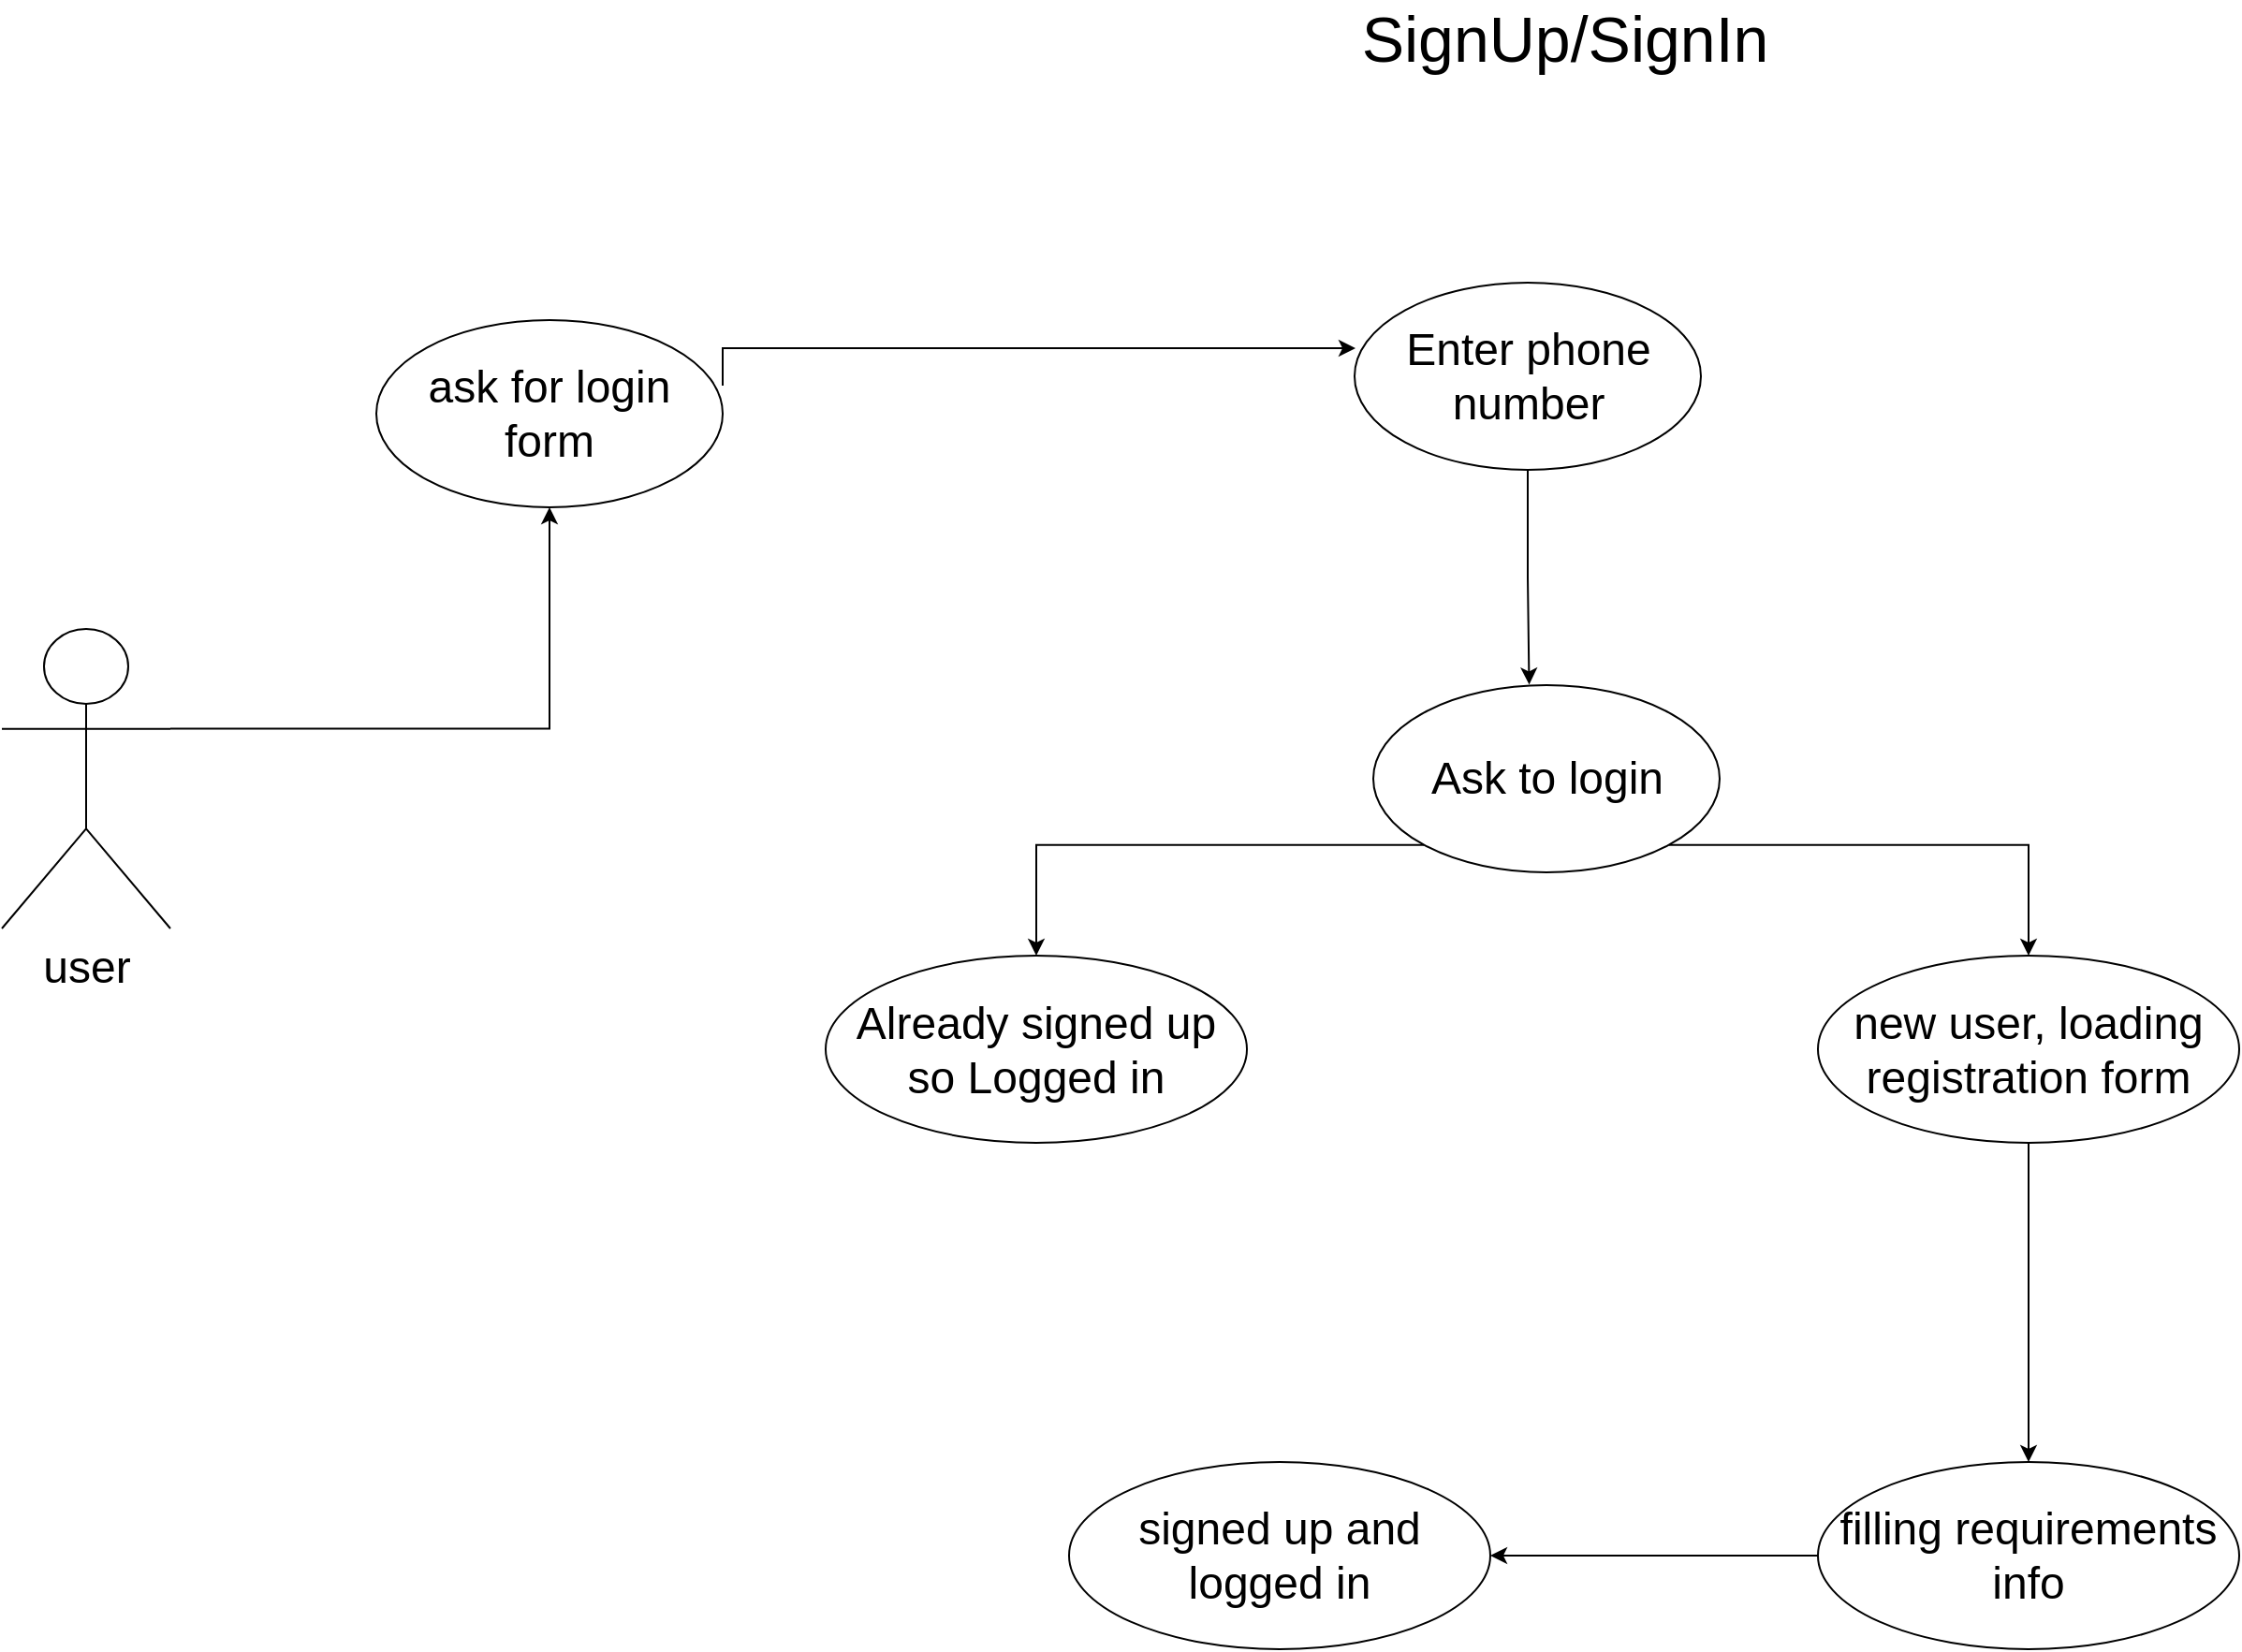 <mxfile version="10.6.0" type="github"><diagram id="Jn3EEvx-afWV9pZab_13" name="Page-1"><mxGraphModel dx="1836" dy="1328" grid="1" gridSize="10" guides="1" tooltips="1" connect="1" arrows="1" fold="1" page="1" pageScale="1" pageWidth="850" pageHeight="1100" math="0" shadow="0"><root><mxCell id="0"/><mxCell id="1" parent="0"/><mxCell id="ADSeWft-DFdcZ_2G2r-L-12" style="edgeStyle=orthogonalEdgeStyle;rounded=0;orthogonalLoop=1;jettySize=auto;html=1;exitX=1;exitY=0.333;exitDx=0;exitDy=0;exitPerimeter=0;fontSize=24;" parent="1" source="ADSeWft-DFdcZ_2G2r-L-1" target="ADSeWft-DFdcZ_2G2r-L-11" edge="1"><mxGeometry relative="1" as="geometry"/></mxCell><mxCell id="ADSeWft-DFdcZ_2G2r-L-1" value="user&lt;br style=&quot;font-size: 24px;&quot;&gt;" style="shape=umlActor;verticalLabelPosition=bottom;labelBackgroundColor=#ffffff;verticalAlign=top;html=1;outlineConnect=0;fontSize=24;" parent="1" vertex="1"><mxGeometry x="30" y="375" width="90" height="160" as="geometry"/></mxCell><mxCell id="ADSeWft-DFdcZ_2G2r-L-3" value="&lt;font style=&quot;font-size: 34px&quot;&gt;SignUp/SignIn&lt;/font&gt;" style="text;html=1;strokeColor=none;fillColor=none;align=center;verticalAlign=middle;whiteSpace=wrap;rounded=0;" parent="1" vertex="1"><mxGeometry x="845" y="50" width="40" height="20" as="geometry"/></mxCell><mxCell id="ADSeWft-DFdcZ_2G2r-L-16" style="edgeStyle=orthogonalEdgeStyle;rounded=0;orthogonalLoop=1;jettySize=auto;html=1;exitX=1;exitY=0.5;exitDx=0;exitDy=0;entryX=0;entryY=0.5;entryDx=0;entryDy=0;fontSize=24;fontColor=#000000;" parent="1" edge="1"><mxGeometry relative="1" as="geometry"><mxPoint x="415" y="245" as="sourcePoint"/><mxPoint x="753" y="225" as="targetPoint"/><Array as="points"><mxPoint x="415" y="225"/></Array></mxGeometry></mxCell><mxCell id="ADSeWft-DFdcZ_2G2r-L-11" value="ask for login form" style="ellipse;whiteSpace=wrap;html=1;fontSize=24;" parent="1" vertex="1"><mxGeometry x="230" y="210" width="185" height="100" as="geometry"/></mxCell><mxCell id="ADSeWft-DFdcZ_2G2r-L-18" style="edgeStyle=orthogonalEdgeStyle;rounded=0;orthogonalLoop=1;jettySize=auto;html=1;exitX=0.5;exitY=1;exitDx=0;exitDy=0;entryX=0.45;entryY=-0.003;entryDx=0;entryDy=0;entryPerimeter=0;fontSize=24;fontColor=#000000;" parent="1" source="ADSeWft-DFdcZ_2G2r-L-15" target="ADSeWft-DFdcZ_2G2r-L-17" edge="1"><mxGeometry relative="1" as="geometry"/></mxCell><mxCell id="ADSeWft-DFdcZ_2G2r-L-15" value="Enter phone number" style="ellipse;whiteSpace=wrap;html=1;fontSize=24;" parent="1" vertex="1"><mxGeometry x="752.5" y="190" width="185" height="100" as="geometry"/></mxCell><mxCell id="ADSeWft-DFdcZ_2G2r-L-20" style="edgeStyle=orthogonalEdgeStyle;rounded=0;orthogonalLoop=1;jettySize=auto;html=1;exitX=0;exitY=1;exitDx=0;exitDy=0;fontSize=24;fontColor=#000000;entryX=0.5;entryY=0;entryDx=0;entryDy=0;" parent="1" source="ADSeWft-DFdcZ_2G2r-L-17" target="ADSeWft-DFdcZ_2G2r-L-19" edge="1"><mxGeometry relative="1" as="geometry"><mxPoint x="350" y="550" as="targetPoint"/></mxGeometry></mxCell><mxCell id="ADSeWft-DFdcZ_2G2r-L-22" style="edgeStyle=orthogonalEdgeStyle;rounded=0;orthogonalLoop=1;jettySize=auto;html=1;exitX=1;exitY=1;exitDx=0;exitDy=0;fontSize=24;fontColor=#000000;entryX=0.5;entryY=0;entryDx=0;entryDy=0;" parent="1" source="ADSeWft-DFdcZ_2G2r-L-17" target="ADSeWft-DFdcZ_2G2r-L-21" edge="1"><mxGeometry relative="1" as="geometry"><mxPoint x="1153" y="540" as="targetPoint"/></mxGeometry></mxCell><mxCell id="ADSeWft-DFdcZ_2G2r-L-17" value="Ask to login" style="ellipse;whiteSpace=wrap;html=1;fontSize=24;" parent="1" vertex="1"><mxGeometry x="762.5" y="405" width="185" height="100" as="geometry"/></mxCell><mxCell id="ADSeWft-DFdcZ_2G2r-L-19" value="Already signed up so Logged in" style="ellipse;whiteSpace=wrap;html=1;fontSize=24;" parent="1" vertex="1"><mxGeometry x="470" y="549.5" width="225" height="100" as="geometry"/></mxCell><mxCell id="ADSeWft-DFdcZ_2G2r-L-25" style="edgeStyle=orthogonalEdgeStyle;rounded=0;orthogonalLoop=1;jettySize=auto;html=1;exitX=0.5;exitY=1;exitDx=0;exitDy=0;entryX=0.5;entryY=0;entryDx=0;entryDy=0;fontSize=24;fontColor=#000000;" parent="1" source="ADSeWft-DFdcZ_2G2r-L-21" target="ADSeWft-DFdcZ_2G2r-L-24" edge="1"><mxGeometry relative="1" as="geometry"><Array as="points"><mxPoint x="1113" y="790"/></Array></mxGeometry></mxCell><mxCell id="ADSeWft-DFdcZ_2G2r-L-21" value="new user, loading&lt;br&gt;registration form&lt;br&gt;" style="ellipse;whiteSpace=wrap;html=1;fontSize=24;" parent="1" vertex="1"><mxGeometry x="1000" y="549.5" width="225" height="100" as="geometry"/></mxCell><mxCell id="ADSeWft-DFdcZ_2G2r-L-28" style="edgeStyle=orthogonalEdgeStyle;rounded=0;orthogonalLoop=1;jettySize=auto;html=1;exitX=0;exitY=0.5;exitDx=0;exitDy=0;entryX=1;entryY=0.5;entryDx=0;entryDy=0;fontSize=24;fontColor=#000000;" parent="1" source="ADSeWft-DFdcZ_2G2r-L-24" target="ADSeWft-DFdcZ_2G2r-L-27" edge="1"><mxGeometry relative="1" as="geometry"/></mxCell><mxCell id="ADSeWft-DFdcZ_2G2r-L-24" value="filling requirements info&lt;br&gt;" style="ellipse;whiteSpace=wrap;html=1;fontSize=24;" parent="1" vertex="1"><mxGeometry x="1000" y="820" width="225" height="100" as="geometry"/></mxCell><mxCell id="ADSeWft-DFdcZ_2G2r-L-27" value="signed up and logged in&lt;br&gt;" style="ellipse;whiteSpace=wrap;html=1;fontSize=24;" parent="1" vertex="1"><mxGeometry x="600" y="820" width="225" height="100" as="geometry"/></mxCell></root></mxGraphModel></diagram></mxfile>